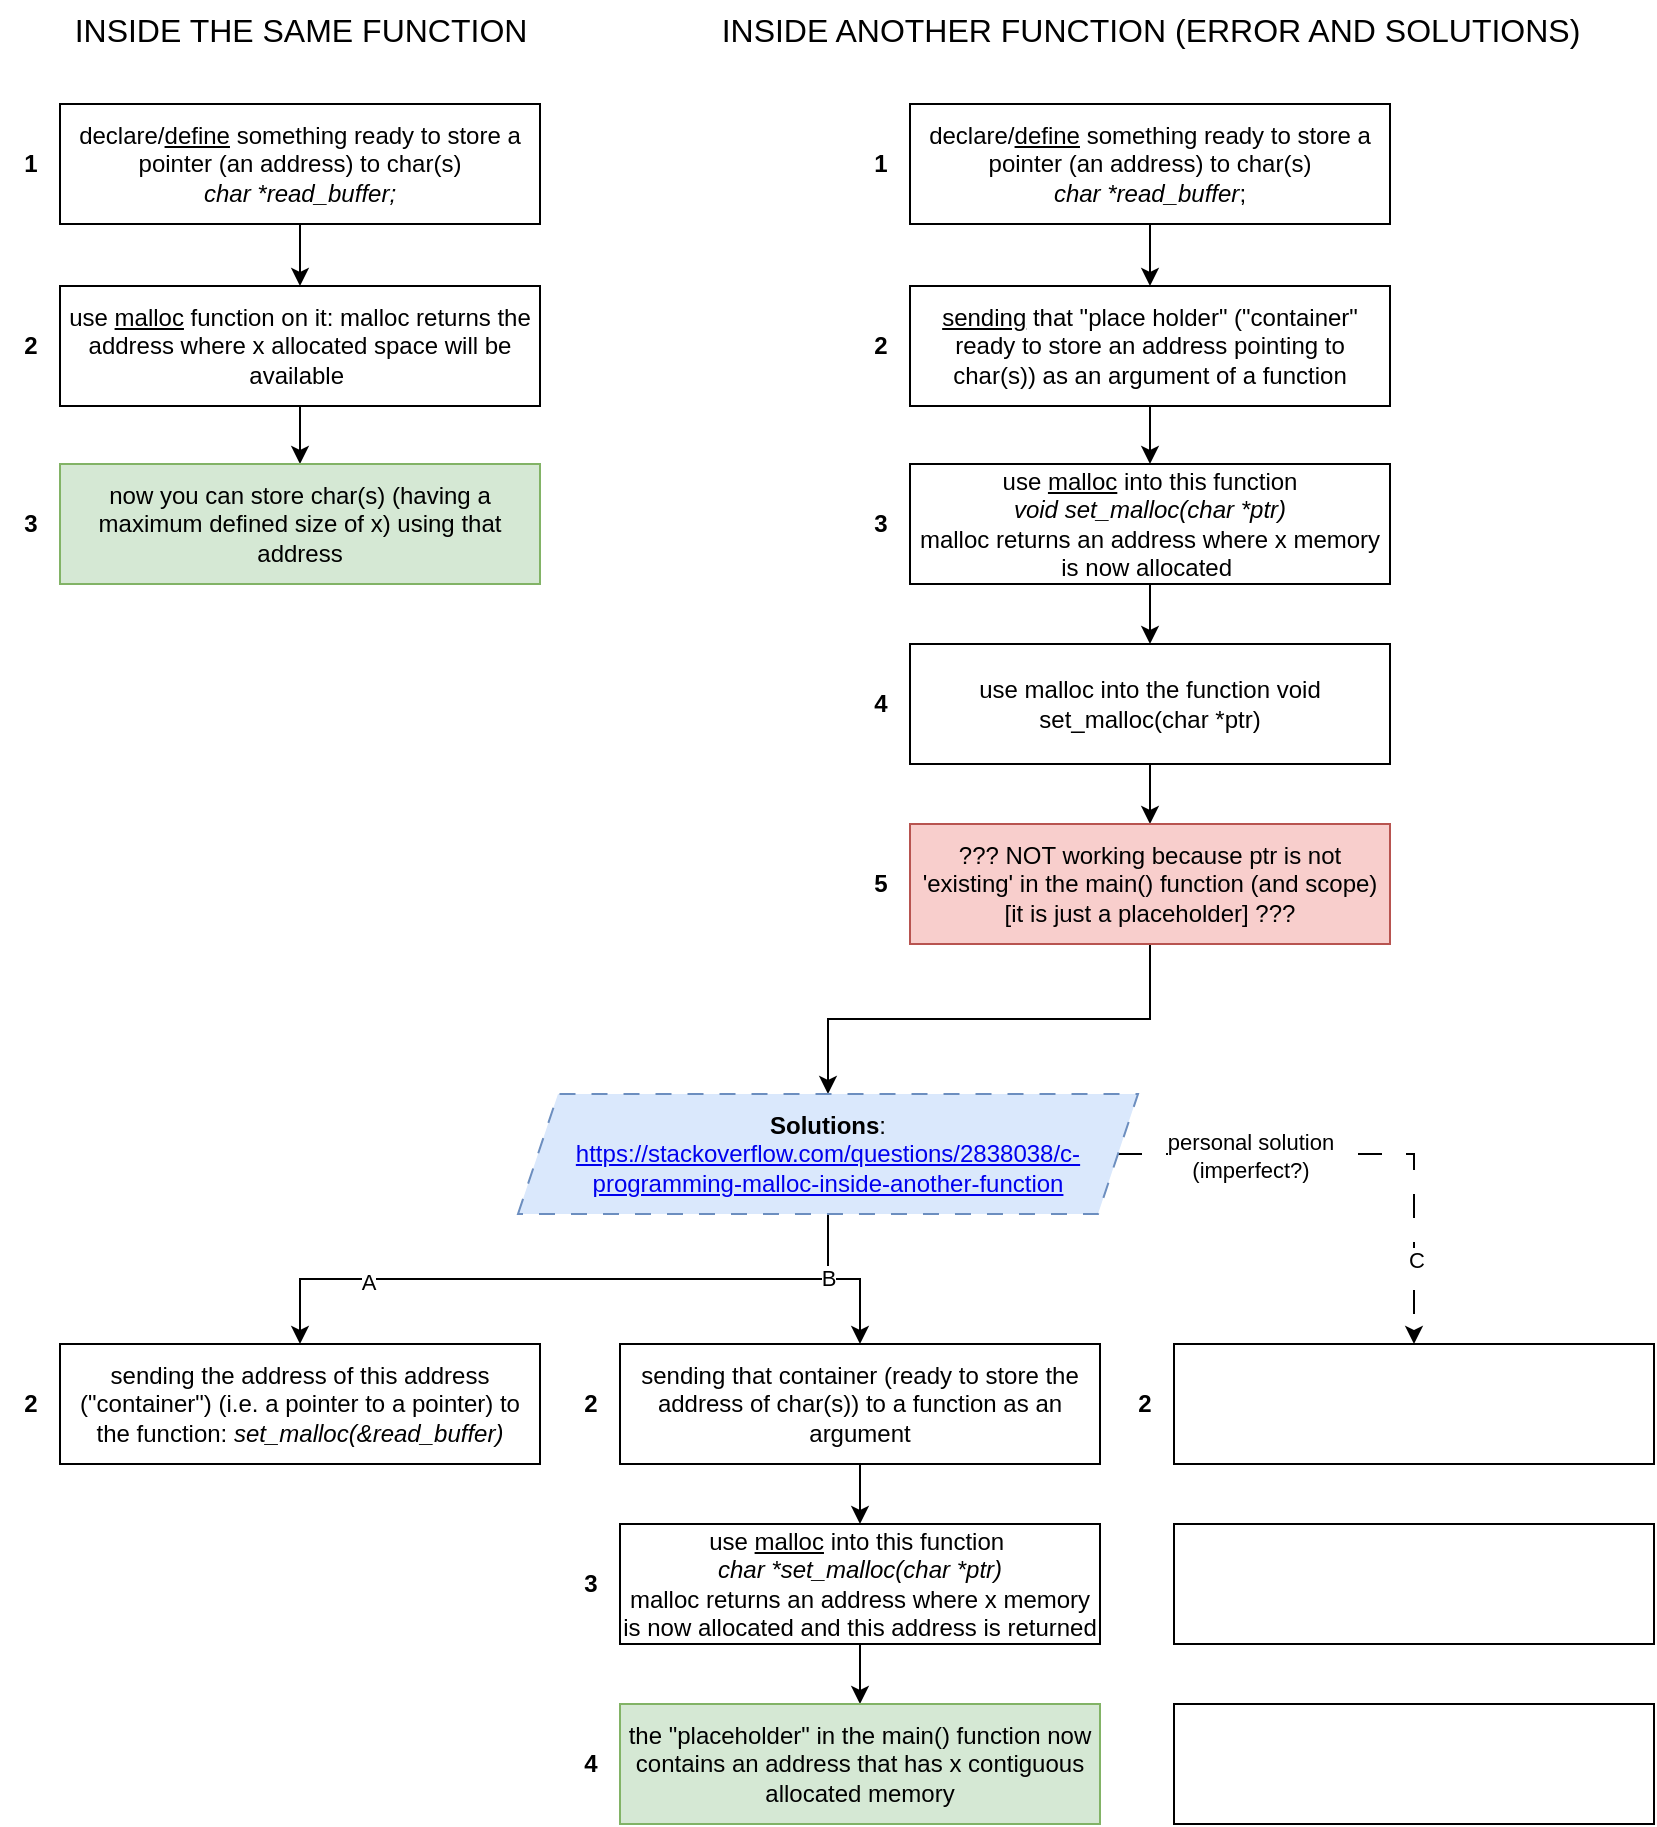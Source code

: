 <mxfile version="22.1.8" type="github">
  <diagram id="C5RBs43oDa-KdzZeNtuy" name="Page-1">
    <mxGraphModel dx="1242" dy="907" grid="1" gridSize="10" guides="1" tooltips="1" connect="1" arrows="1" fold="1" page="1" pageScale="1" pageWidth="827" pageHeight="1169" math="0" shadow="0">
      <root>
        <mxCell id="WIyWlLk6GJQsqaUBKTNV-0" />
        <mxCell id="WIyWlLk6GJQsqaUBKTNV-1" parent="WIyWlLk6GJQsqaUBKTNV-0" />
        <mxCell id="2JYnC2IdUpsd8ku6Hx6w-43" style="edgeStyle=orthogonalEdgeStyle;rounded=0;orthogonalLoop=1;jettySize=auto;html=1;" edge="1" parent="WIyWlLk6GJQsqaUBKTNV-1" source="2JYnC2IdUpsd8ku6Hx6w-0" target="2JYnC2IdUpsd8ku6Hx6w-3">
          <mxGeometry relative="1" as="geometry" />
        </mxCell>
        <mxCell id="2JYnC2IdUpsd8ku6Hx6w-0" value="declare/&lt;u&gt;define&lt;/u&gt; something ready to store a pointer (an address) to char(s)&lt;br&gt;&lt;i&gt;char *read_buffer;&lt;/i&gt;" style="whiteSpace=wrap;html=1;" vertex="1" parent="WIyWlLk6GJQsqaUBKTNV-1">
          <mxGeometry x="30" y="60" width="240" height="60" as="geometry" />
        </mxCell>
        <mxCell id="2JYnC2IdUpsd8ku6Hx6w-2" value="&lt;b&gt;1&lt;/b&gt;" style="text;html=1;align=center;verticalAlign=middle;resizable=0;points=[];autosize=1;strokeColor=none;fillColor=none;" vertex="1" parent="WIyWlLk6GJQsqaUBKTNV-1">
          <mxGeometry y="75" width="30" height="30" as="geometry" />
        </mxCell>
        <mxCell id="2JYnC2IdUpsd8ku6Hx6w-44" style="edgeStyle=orthogonalEdgeStyle;rounded=0;orthogonalLoop=1;jettySize=auto;html=1;" edge="1" parent="WIyWlLk6GJQsqaUBKTNV-1" source="2JYnC2IdUpsd8ku6Hx6w-3" target="2JYnC2IdUpsd8ku6Hx6w-7">
          <mxGeometry relative="1" as="geometry" />
        </mxCell>
        <mxCell id="2JYnC2IdUpsd8ku6Hx6w-3" value="use &lt;u&gt;malloc&lt;/u&gt; function on it: malloc returns the address where x allocated space will be available&amp;nbsp;" style="whiteSpace=wrap;html=1;" vertex="1" parent="WIyWlLk6GJQsqaUBKTNV-1">
          <mxGeometry x="30" y="151" width="240" height="60" as="geometry" />
        </mxCell>
        <mxCell id="2JYnC2IdUpsd8ku6Hx6w-4" value="&lt;b&gt;2&lt;/b&gt;" style="text;html=1;align=center;verticalAlign=middle;resizable=0;points=[];autosize=1;strokeColor=none;fillColor=none;" vertex="1" parent="WIyWlLk6GJQsqaUBKTNV-1">
          <mxGeometry y="166" width="30" height="30" as="geometry" />
        </mxCell>
        <mxCell id="2JYnC2IdUpsd8ku6Hx6w-6" value="&lt;font style=&quot;font-size: 16px;&quot;&gt;INSIDE THE SAME FUNCTION&lt;/font&gt;" style="text;html=1;align=center;verticalAlign=middle;resizable=0;points=[];autosize=1;strokeColor=none;fillColor=none;" vertex="1" parent="WIyWlLk6GJQsqaUBKTNV-1">
          <mxGeometry x="25" y="8" width="250" height="30" as="geometry" />
        </mxCell>
        <mxCell id="2JYnC2IdUpsd8ku6Hx6w-7" value="now you can store char(s) (having a maximum defined size of x) using that address" style="whiteSpace=wrap;html=1;fillColor=#d5e8d4;strokeColor=#82b366;" vertex="1" parent="WIyWlLk6GJQsqaUBKTNV-1">
          <mxGeometry x="30" y="240" width="240" height="60" as="geometry" />
        </mxCell>
        <mxCell id="2JYnC2IdUpsd8ku6Hx6w-8" value="&lt;b&gt;3&lt;/b&gt;" style="text;html=1;align=center;verticalAlign=middle;resizable=0;points=[];autosize=1;strokeColor=none;fillColor=none;" vertex="1" parent="WIyWlLk6GJQsqaUBKTNV-1">
          <mxGeometry y="255" width="30" height="30" as="geometry" />
        </mxCell>
        <mxCell id="2JYnC2IdUpsd8ku6Hx6w-38" style="edgeStyle=orthogonalEdgeStyle;rounded=0;orthogonalLoop=1;jettySize=auto;html=1;" edge="1" parent="WIyWlLk6GJQsqaUBKTNV-1" source="2JYnC2IdUpsd8ku6Hx6w-13" target="2JYnC2IdUpsd8ku6Hx6w-15">
          <mxGeometry relative="1" as="geometry" />
        </mxCell>
        <mxCell id="2JYnC2IdUpsd8ku6Hx6w-13" value="declare/&lt;u&gt;define&lt;/u&gt; something ready to store a pointer (an address) to char(s)&lt;br&gt;&lt;i&gt;char&lt;/i&gt;&lt;span style=&quot;white-space: pre;&quot;&gt;&lt;i&gt;&amp;nbsp;*read_buffer&lt;/i&gt;;&lt;/span&gt;" style="whiteSpace=wrap;html=1;" vertex="1" parent="WIyWlLk6GJQsqaUBKTNV-1">
          <mxGeometry x="455" y="60" width="240" height="60" as="geometry" />
        </mxCell>
        <mxCell id="2JYnC2IdUpsd8ku6Hx6w-14" value="&lt;b&gt;1&lt;/b&gt;" style="text;html=1;align=center;verticalAlign=middle;resizable=0;points=[];autosize=1;strokeColor=none;fillColor=none;" vertex="1" parent="WIyWlLk6GJQsqaUBKTNV-1">
          <mxGeometry x="425" y="75" width="30" height="30" as="geometry" />
        </mxCell>
        <mxCell id="2JYnC2IdUpsd8ku6Hx6w-39" style="edgeStyle=orthogonalEdgeStyle;rounded=0;orthogonalLoop=1;jettySize=auto;html=1;" edge="1" parent="WIyWlLk6GJQsqaUBKTNV-1" source="2JYnC2IdUpsd8ku6Hx6w-15" target="2JYnC2IdUpsd8ku6Hx6w-18">
          <mxGeometry relative="1" as="geometry" />
        </mxCell>
        <mxCell id="2JYnC2IdUpsd8ku6Hx6w-15" value="&lt;u&gt;sending&lt;/u&gt; that &quot;place holder&quot; (&quot;container&quot; ready to store an address pointing to char(s)) as an argument of a function" style="whiteSpace=wrap;html=1;" vertex="1" parent="WIyWlLk6GJQsqaUBKTNV-1">
          <mxGeometry x="455" y="151" width="240" height="60" as="geometry" />
        </mxCell>
        <mxCell id="2JYnC2IdUpsd8ku6Hx6w-16" value="&lt;b&gt;2&lt;/b&gt;" style="text;html=1;align=center;verticalAlign=middle;resizable=0;points=[];autosize=1;strokeColor=none;fillColor=none;" vertex="1" parent="WIyWlLk6GJQsqaUBKTNV-1">
          <mxGeometry x="425" y="166" width="30" height="30" as="geometry" />
        </mxCell>
        <mxCell id="2JYnC2IdUpsd8ku6Hx6w-17" value="&lt;font style=&quot;font-size: 16px;&quot;&gt;INSIDE ANOTHER FUNCTION (ERROR AND SOLUTIONS)&lt;/font&gt;" style="text;html=1;align=center;verticalAlign=middle;resizable=0;points=[];autosize=1;strokeColor=none;fillColor=none;" vertex="1" parent="WIyWlLk6GJQsqaUBKTNV-1">
          <mxGeometry x="350" y="8" width="450" height="30" as="geometry" />
        </mxCell>
        <mxCell id="2JYnC2IdUpsd8ku6Hx6w-41" style="edgeStyle=orthogonalEdgeStyle;rounded=0;orthogonalLoop=1;jettySize=auto;html=1;" edge="1" parent="WIyWlLk6GJQsqaUBKTNV-1" source="2JYnC2IdUpsd8ku6Hx6w-18" target="2JYnC2IdUpsd8ku6Hx6w-20">
          <mxGeometry relative="1" as="geometry" />
        </mxCell>
        <mxCell id="2JYnC2IdUpsd8ku6Hx6w-18" value="use &lt;u&gt;malloc&lt;/u&gt; into this function &lt;br&gt;&lt;i&gt;void set_malloc(char *ptr)&lt;br&gt;&lt;/i&gt;malloc returns an address where x memory is now allocated&amp;nbsp;" style="whiteSpace=wrap;html=1;" vertex="1" parent="WIyWlLk6GJQsqaUBKTNV-1">
          <mxGeometry x="455" y="240" width="240" height="60" as="geometry" />
        </mxCell>
        <mxCell id="2JYnC2IdUpsd8ku6Hx6w-19" value="&lt;b&gt;3&lt;/b&gt;" style="text;html=1;align=center;verticalAlign=middle;resizable=0;points=[];autosize=1;strokeColor=none;fillColor=none;" vertex="1" parent="WIyWlLk6GJQsqaUBKTNV-1">
          <mxGeometry x="425" y="255" width="30" height="30" as="geometry" />
        </mxCell>
        <mxCell id="2JYnC2IdUpsd8ku6Hx6w-42" style="edgeStyle=orthogonalEdgeStyle;rounded=0;orthogonalLoop=1;jettySize=auto;html=1;" edge="1" parent="WIyWlLk6GJQsqaUBKTNV-1" source="2JYnC2IdUpsd8ku6Hx6w-20" target="2JYnC2IdUpsd8ku6Hx6w-22">
          <mxGeometry relative="1" as="geometry" />
        </mxCell>
        <mxCell id="2JYnC2IdUpsd8ku6Hx6w-20" value="use malloc into the function void set_malloc(char *ptr)" style="whiteSpace=wrap;html=1;" vertex="1" parent="WIyWlLk6GJQsqaUBKTNV-1">
          <mxGeometry x="455" y="330" width="240" height="60" as="geometry" />
        </mxCell>
        <mxCell id="2JYnC2IdUpsd8ku6Hx6w-21" value="&lt;b&gt;4&lt;/b&gt;" style="text;html=1;align=center;verticalAlign=middle;resizable=0;points=[];autosize=1;strokeColor=none;fillColor=none;" vertex="1" parent="WIyWlLk6GJQsqaUBKTNV-1">
          <mxGeometry x="425" y="345" width="30" height="30" as="geometry" />
        </mxCell>
        <mxCell id="2JYnC2IdUpsd8ku6Hx6w-26" style="edgeStyle=orthogonalEdgeStyle;rounded=0;orthogonalLoop=1;jettySize=auto;html=1;entryX=0.5;entryY=0;entryDx=0;entryDy=0;" edge="1" parent="WIyWlLk6GJQsqaUBKTNV-1" source="2JYnC2IdUpsd8ku6Hx6w-22" target="2JYnC2IdUpsd8ku6Hx6w-25">
          <mxGeometry relative="1" as="geometry" />
        </mxCell>
        <mxCell id="2JYnC2IdUpsd8ku6Hx6w-22" value="??? NOT working because ptr is not &#39;existing&#39; in the main() function (and scope) [it is just a placeholder] ???" style="whiteSpace=wrap;html=1;fillColor=#f8cecc;strokeColor=#b85450;" vertex="1" parent="WIyWlLk6GJQsqaUBKTNV-1">
          <mxGeometry x="455" y="420" width="240" height="60" as="geometry" />
        </mxCell>
        <mxCell id="2JYnC2IdUpsd8ku6Hx6w-23" value="&lt;b&gt;5&lt;/b&gt;" style="text;html=1;align=center;verticalAlign=middle;resizable=0;points=[];autosize=1;strokeColor=none;fillColor=none;" vertex="1" parent="WIyWlLk6GJQsqaUBKTNV-1">
          <mxGeometry x="425" y="435" width="30" height="30" as="geometry" />
        </mxCell>
        <mxCell id="2JYnC2IdUpsd8ku6Hx6w-27" style="edgeStyle=orthogonalEdgeStyle;rounded=0;orthogonalLoop=1;jettySize=auto;html=1;" edge="1" parent="WIyWlLk6GJQsqaUBKTNV-1" source="2JYnC2IdUpsd8ku6Hx6w-25" target="2JYnC2IdUpsd8ku6Hx6w-30">
          <mxGeometry relative="1" as="geometry">
            <mxPoint x="110" y="680" as="targetPoint" />
          </mxGeometry>
        </mxCell>
        <mxCell id="2JYnC2IdUpsd8ku6Hx6w-33" value="A" style="edgeLabel;html=1;align=center;verticalAlign=middle;resizable=0;points=[];" vertex="1" connectable="0" parent="2JYnC2IdUpsd8ku6Hx6w-27">
          <mxGeometry x="0.598" relative="1" as="geometry">
            <mxPoint y="1" as="offset" />
          </mxGeometry>
        </mxCell>
        <mxCell id="2JYnC2IdUpsd8ku6Hx6w-28" style="edgeStyle=orthogonalEdgeStyle;rounded=0;orthogonalLoop=1;jettySize=auto;html=1;" edge="1" parent="WIyWlLk6GJQsqaUBKTNV-1" source="2JYnC2IdUpsd8ku6Hx6w-25" target="2JYnC2IdUpsd8ku6Hx6w-31">
          <mxGeometry relative="1" as="geometry">
            <mxPoint x="414" y="680" as="targetPoint" />
          </mxGeometry>
        </mxCell>
        <mxCell id="2JYnC2IdUpsd8ku6Hx6w-34" value="B" style="edgeLabel;html=1;align=center;verticalAlign=middle;resizable=0;points=[];" vertex="1" connectable="0" parent="2JYnC2IdUpsd8ku6Hx6w-28">
          <mxGeometry x="-0.206" relative="1" as="geometry">
            <mxPoint as="offset" />
          </mxGeometry>
        </mxCell>
        <mxCell id="2JYnC2IdUpsd8ku6Hx6w-29" style="edgeStyle=orthogonalEdgeStyle;rounded=0;orthogonalLoop=1;jettySize=auto;html=1;dashed=1;dashPattern=12 12;" edge="1" parent="WIyWlLk6GJQsqaUBKTNV-1" source="2JYnC2IdUpsd8ku6Hx6w-25" target="2JYnC2IdUpsd8ku6Hx6w-32">
          <mxGeometry relative="1" as="geometry">
            <mxPoint x="720" y="680" as="targetPoint" />
          </mxGeometry>
        </mxCell>
        <mxCell id="2JYnC2IdUpsd8ku6Hx6w-35" value="C" style="edgeLabel;html=1;align=center;verticalAlign=middle;resizable=0;points=[];" vertex="1" connectable="0" parent="2JYnC2IdUpsd8ku6Hx6w-29">
          <mxGeometry x="0.649" y="1" relative="1" as="geometry">
            <mxPoint as="offset" />
          </mxGeometry>
        </mxCell>
        <mxCell id="2JYnC2IdUpsd8ku6Hx6w-49" value="personal solution&lt;br&gt;(imperfect?)" style="edgeLabel;html=1;align=center;verticalAlign=middle;resizable=0;points=[];" vertex="1" connectable="0" parent="2JYnC2IdUpsd8ku6Hx6w-29">
          <mxGeometry x="-0.462" y="-1" relative="1" as="geometry">
            <mxPoint as="offset" />
          </mxGeometry>
        </mxCell>
        <mxCell id="2JYnC2IdUpsd8ku6Hx6w-25" value="&lt;font style=&quot;font-size: 12px;&quot;&gt;&lt;b&gt;Solutions&lt;/b&gt;:&lt;br&gt;&lt;a href=&quot;https://stackoverflow.com/questions/2838038/c-programming-malloc-inside-another-function&quot;&gt;https://stackoverflow.com/questions/2838038/c-programming-malloc-inside-another-function&lt;/a&gt;&lt;/font&gt;" style="shape=parallelogram;perimeter=parallelogramPerimeter;whiteSpace=wrap;html=1;fixedSize=1;dashed=1;dashPattern=8 8;fillColor=#dae8fc;strokeColor=#6c8ebf;" vertex="1" parent="WIyWlLk6GJQsqaUBKTNV-1">
          <mxGeometry x="259" y="555" width="310" height="60" as="geometry" />
        </mxCell>
        <mxCell id="2JYnC2IdUpsd8ku6Hx6w-30" value="sending the address of this address (&quot;container&quot;) (i.e. a pointer to a pointer) to the function: &lt;i&gt;set_malloc(&amp;amp;read_buffer)&lt;/i&gt;" style="whiteSpace=wrap;html=1;" vertex="1" parent="WIyWlLk6GJQsqaUBKTNV-1">
          <mxGeometry x="30" y="680" width="240" height="60" as="geometry" />
        </mxCell>
        <mxCell id="2JYnC2IdUpsd8ku6Hx6w-37" style="edgeStyle=orthogonalEdgeStyle;rounded=0;orthogonalLoop=1;jettySize=auto;html=1;" edge="1" parent="WIyWlLk6GJQsqaUBKTNV-1" source="2JYnC2IdUpsd8ku6Hx6w-31" target="2JYnC2IdUpsd8ku6Hx6w-36">
          <mxGeometry relative="1" as="geometry" />
        </mxCell>
        <mxCell id="2JYnC2IdUpsd8ku6Hx6w-31" value="sending that container (ready to store the address of char(s)) to a function as an argument" style="whiteSpace=wrap;html=1;" vertex="1" parent="WIyWlLk6GJQsqaUBKTNV-1">
          <mxGeometry x="310" y="680" width="240" height="60" as="geometry" />
        </mxCell>
        <mxCell id="2JYnC2IdUpsd8ku6Hx6w-32" value="" style="whiteSpace=wrap;html=1;" vertex="1" parent="WIyWlLk6GJQsqaUBKTNV-1">
          <mxGeometry x="587" y="680" width="240" height="60" as="geometry" />
        </mxCell>
        <mxCell id="2JYnC2IdUpsd8ku6Hx6w-46" style="edgeStyle=orthogonalEdgeStyle;rounded=0;orthogonalLoop=1;jettySize=auto;html=1;" edge="1" parent="WIyWlLk6GJQsqaUBKTNV-1" source="2JYnC2IdUpsd8ku6Hx6w-36" target="2JYnC2IdUpsd8ku6Hx6w-45">
          <mxGeometry relative="1" as="geometry" />
        </mxCell>
        <mxCell id="2JYnC2IdUpsd8ku6Hx6w-36" value="use&amp;nbsp;&lt;u style=&quot;border-color: var(--border-color);&quot;&gt;malloc&lt;/u&gt;&amp;nbsp;into this function&amp;nbsp;&lt;br style=&quot;border-color: var(--border-color);&quot;&gt;&lt;i style=&quot;border-color: var(--border-color);&quot;&gt;char *set_malloc(char *ptr)&lt;br style=&quot;border-color: var(--border-color);&quot;&gt;&lt;/i&gt;malloc returns an address where x memory is now allocated and this address is returned" style="whiteSpace=wrap;html=1;" vertex="1" parent="WIyWlLk6GJQsqaUBKTNV-1">
          <mxGeometry x="310" y="770" width="240" height="60" as="geometry" />
        </mxCell>
        <mxCell id="2JYnC2IdUpsd8ku6Hx6w-45" value="the &quot;placeholder&quot; in the main() function now contains an address that has x contiguous allocated memory" style="whiteSpace=wrap;html=1;fillColor=#d5e8d4;strokeColor=#82b366;" vertex="1" parent="WIyWlLk6GJQsqaUBKTNV-1">
          <mxGeometry x="310" y="860" width="240" height="60" as="geometry" />
        </mxCell>
        <mxCell id="2JYnC2IdUpsd8ku6Hx6w-50" value="&lt;b&gt;2&lt;/b&gt;" style="text;html=1;align=center;verticalAlign=middle;resizable=0;points=[];autosize=1;strokeColor=none;fillColor=none;" vertex="1" parent="WIyWlLk6GJQsqaUBKTNV-1">
          <mxGeometry y="695" width="30" height="30" as="geometry" />
        </mxCell>
        <mxCell id="2JYnC2IdUpsd8ku6Hx6w-51" value="&lt;b&gt;2&lt;/b&gt;" style="text;html=1;align=center;verticalAlign=middle;resizable=0;points=[];autosize=1;strokeColor=none;fillColor=none;" vertex="1" parent="WIyWlLk6GJQsqaUBKTNV-1">
          <mxGeometry x="280" y="695" width="30" height="30" as="geometry" />
        </mxCell>
        <mxCell id="2JYnC2IdUpsd8ku6Hx6w-52" value="&lt;b&gt;2&lt;/b&gt;" style="text;html=1;align=center;verticalAlign=middle;resizable=0;points=[];autosize=1;strokeColor=none;fillColor=none;" vertex="1" parent="WIyWlLk6GJQsqaUBKTNV-1">
          <mxGeometry x="557" y="695" width="30" height="30" as="geometry" />
        </mxCell>
        <mxCell id="2JYnC2IdUpsd8ku6Hx6w-53" value="&lt;b&gt;3&lt;/b&gt;" style="text;html=1;align=center;verticalAlign=middle;resizable=0;points=[];autosize=1;strokeColor=none;fillColor=none;" vertex="1" parent="WIyWlLk6GJQsqaUBKTNV-1">
          <mxGeometry x="280" y="785" width="30" height="30" as="geometry" />
        </mxCell>
        <mxCell id="2JYnC2IdUpsd8ku6Hx6w-54" value="&lt;b&gt;4&lt;/b&gt;" style="text;html=1;align=center;verticalAlign=middle;resizable=0;points=[];autosize=1;strokeColor=none;fillColor=none;" vertex="1" parent="WIyWlLk6GJQsqaUBKTNV-1">
          <mxGeometry x="280" y="875" width="30" height="30" as="geometry" />
        </mxCell>
        <mxCell id="2JYnC2IdUpsd8ku6Hx6w-56" value="" style="whiteSpace=wrap;html=1;" vertex="1" parent="WIyWlLk6GJQsqaUBKTNV-1">
          <mxGeometry x="587" y="770" width="240" height="60" as="geometry" />
        </mxCell>
        <mxCell id="2JYnC2IdUpsd8ku6Hx6w-57" value="" style="whiteSpace=wrap;html=1;" vertex="1" parent="WIyWlLk6GJQsqaUBKTNV-1">
          <mxGeometry x="587" y="860" width="240" height="60" as="geometry" />
        </mxCell>
      </root>
    </mxGraphModel>
  </diagram>
</mxfile>
